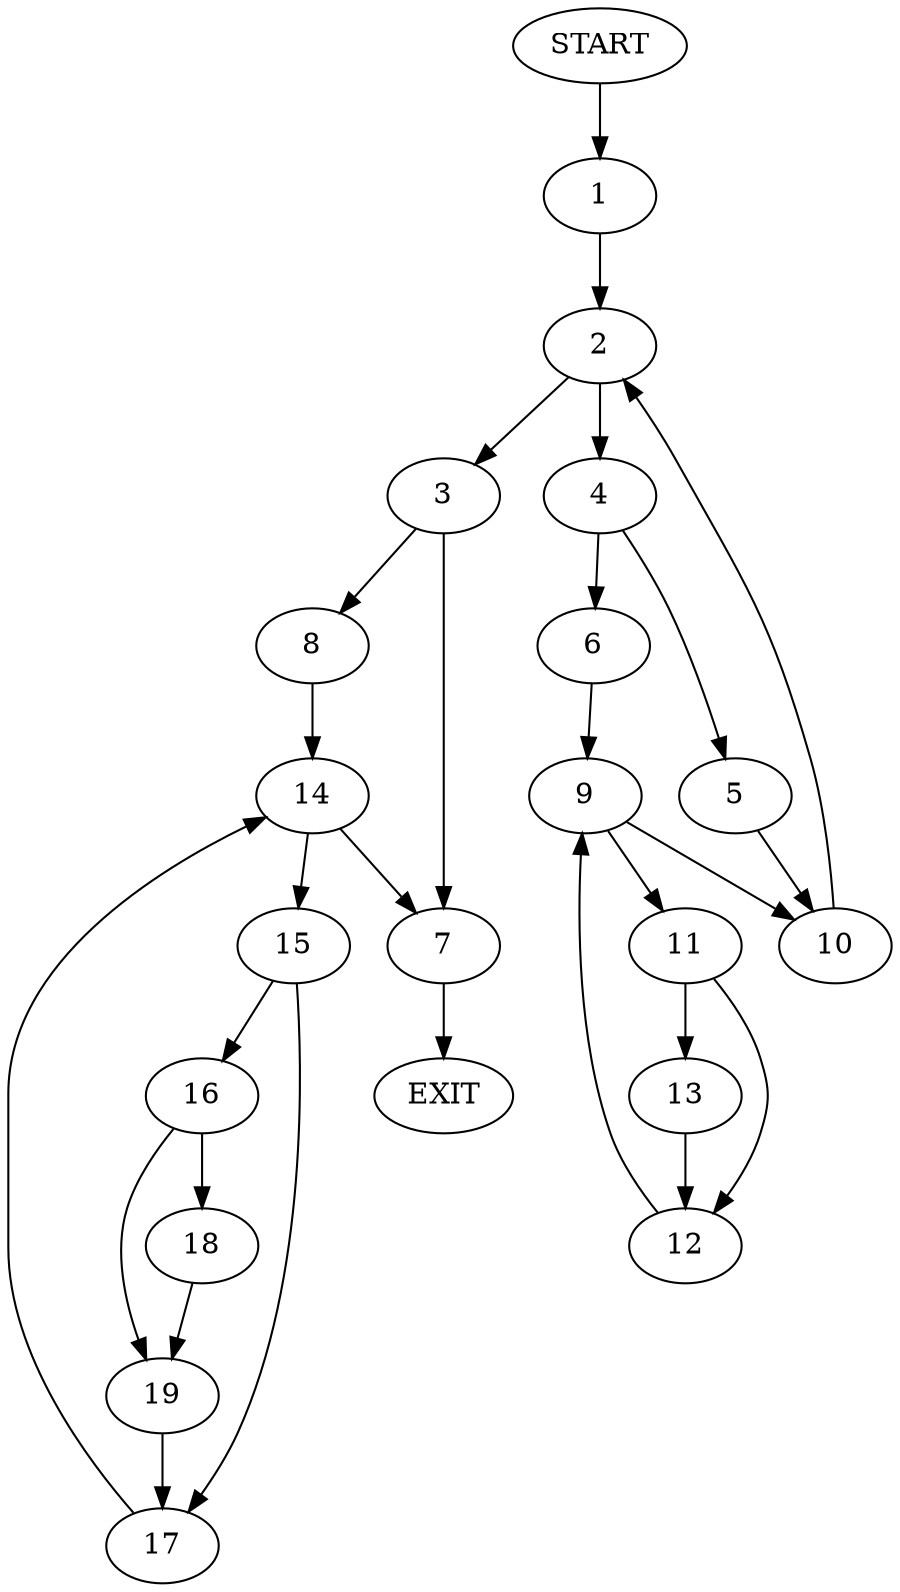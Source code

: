 digraph {
0 [label="START"]
20 [label="EXIT"]
0 -> 1
1 -> 2
2 -> 3
2 -> 4
4 -> 5
4 -> 6
3 -> 7
3 -> 8
6 -> 9
5 -> 10
10 -> 2
9 -> 11
9 -> 10
11 -> 12
11 -> 13
12 -> 9
13 -> 12
7 -> 20
8 -> 14
14 -> 15
14 -> 7
15 -> 16
15 -> 17
16 -> 18
16 -> 19
17 -> 14
18 -> 19
19 -> 17
}
